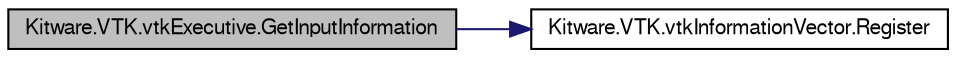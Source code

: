digraph G
{
  bgcolor="transparent";
  edge [fontname="FreeSans",fontsize="10",labelfontname="FreeSans",labelfontsize="10"];
  node [fontname="FreeSans",fontsize="10",shape=record];
  rankdir="LR";
  Node1 [label="Kitware.VTK.vtkExecutive.GetInputInformation",height=0.2,width=0.4,color="black", fillcolor="grey75", style="filled" fontcolor="black"];
  Node1 -> Node2 [color="midnightblue",fontsize="10",style="solid",fontname="FreeSans"];
  Node2 [label="Kitware.VTK.vtkInformationVector.Register",height=0.2,width=0.4,color="black",URL="$class_kitware_1_1_v_t_k_1_1vtk_information_vector.html#a8157781a247b855088be28a2f3968337",tooltip="Initiate garbage collection when a reference is removed."];
}
